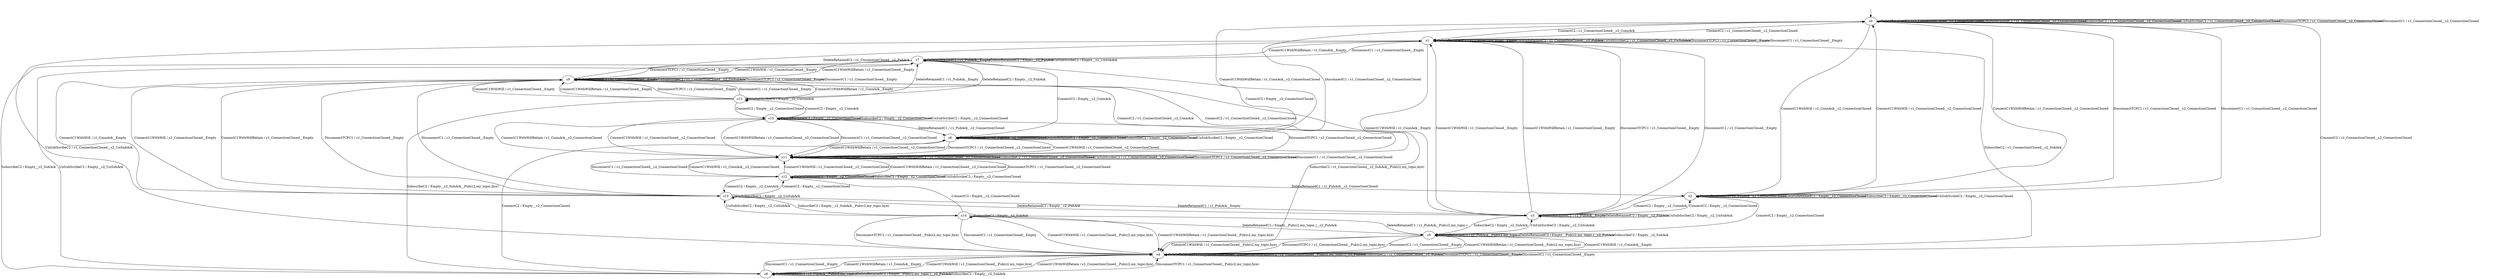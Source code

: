 digraph h4 {
s0 [label="s0"];
s1 [label="s1"];
s2 [label="s2"];
s3 [label="s3"];
s4 [label="s4"];
s5 [label="s5"];
s6 [label="s6"];
s7 [label="s7"];
s8 [label="s8"];
s9 [label="s9"];
s10 [label="s10"];
s11 [label="s11"];
s12 [label="s12"];
s13 [label="s13"];
s14 [label="s14"];
s15 [label="s15"];
s0 -> s1 [label="ConnectC2 / c1_ConnectionClosed__c2_ConnAck"];
s0 -> s2 [label="ConnectC1WithWill / c1_ConnAck__c2_ConnectionClosed"];
s0 -> s6 [label="ConnectC1WithWillRetain / c1_ConnAck__c2_ConnectionClosed"];
s0 -> s0 [label="DeleteRetainedC1 / c1_ConnectionClosed__c2_ConnectionClosed"];
s0 -> s0 [label="DeleteRetainedC2 / c1_ConnectionClosed__c2_ConnectionClosed"];
s0 -> s0 [label="SubscribeC2 / c1_ConnectionClosed__c2_ConnectionClosed"];
s0 -> s0 [label="UnSubScribeC2 / c1_ConnectionClosed__c2_ConnectionClosed"];
s0 -> s0 [label="DisconnectTCPC1 / c1_ConnectionClosed__c2_ConnectionClosed"];
s0 -> s0 [label="DisconnectC1 / c1_ConnectionClosed__c2_ConnectionClosed"];
s1 -> s0 [label="ConnectC2 / c1_ConnectionClosed__c2_ConnectionClosed"];
s1 -> s3 [label="ConnectC1WithWill / c1_ConnAck__Empty"];
s1 -> s7 [label="ConnectC1WithWillRetain / c1_ConnAck__Empty"];
s1 -> s1 [label="DeleteRetainedC1 / c1_ConnectionClosed__Empty"];
s1 -> s1 [label="DeleteRetainedC2 / c1_ConnectionClosed__c2_PubAck"];
s1 -> s4 [label="SubscribeC2 / c1_ConnectionClosed__c2_SubAck"];
s1 -> s1 [label="UnSubScribeC2 / c1_ConnectionClosed__c2_UnSubAck"];
s1 -> s1 [label="DisconnectTCPC1 / c1_ConnectionClosed__Empty"];
s1 -> s1 [label="DisconnectC1 / c1_ConnectionClosed__Empty"];
s2 -> s3 [label="ConnectC2 / Empty__c2_ConnAck"];
s2 -> s0 [label="ConnectC1WithWill / c1_ConnectionClosed__c2_ConnectionClosed"];
s2 -> s0 [label="ConnectC1WithWillRetain / c1_ConnectionClosed__c2_ConnectionClosed"];
s2 -> s2 [label="DeleteRetainedC1 / c1_PubAck__c2_ConnectionClosed"];
s2 -> s2 [label="DeleteRetainedC2 / Empty__c2_ConnectionClosed"];
s2 -> s2 [label="SubscribeC2 / Empty__c2_ConnectionClosed"];
s2 -> s2 [label="UnSubScribeC2 / Empty__c2_ConnectionClosed"];
s2 -> s0 [label="DisconnectTCPC1 / c1_ConnectionClosed__c2_ConnectionClosed"];
s2 -> s0 [label="DisconnectC1 / c1_ConnectionClosed__c2_ConnectionClosed"];
s3 -> s2 [label="ConnectC2 / Empty__c2_ConnectionClosed"];
s3 -> s1 [label="ConnectC1WithWill / c1_ConnectionClosed__Empty"];
s3 -> s1 [label="ConnectC1WithWillRetain / c1_ConnectionClosed__Empty"];
s3 -> s3 [label="DeleteRetainedC1 / c1_PubAck__Empty"];
s3 -> s3 [label="DeleteRetainedC2 / Empty__c2_PubAck"];
s3 -> s5 [label="SubscribeC2 / Empty__c2_SubAck"];
s3 -> s3 [label="UnSubScribeC2 / Empty__c2_UnSubAck"];
s3 -> s1 [label="DisconnectTCPC1 / c1_ConnectionClosed__Empty"];
s3 -> s1 [label="DisconnectC1 / c1_ConnectionClosed__Empty"];
s4 -> s0 [label="ConnectC2 / c1_ConnectionClosed__c2_ConnectionClosed"];
s4 -> s5 [label="ConnectC1WithWill / c1_ConnAck__Empty"];
s4 -> s8 [label="ConnectC1WithWillRetain / c1_ConnAck__Empty"];
s4 -> s4 [label="DeleteRetainedC1 / c1_ConnectionClosed__Empty"];
s4 -> s4 [label="DeleteRetainedC2 / c1_ConnectionClosed__Pub(c2,my_topic,)__c2_PubAck"];
s4 -> s4 [label="SubscribeC2 / c1_ConnectionClosed__c2_SubAck"];
s4 -> s1 [label="UnSubScribeC2 / c1_ConnectionClosed__c2_UnSubAck"];
s4 -> s4 [label="DisconnectTCPC1 / c1_ConnectionClosed__Empty"];
s4 -> s4 [label="DisconnectC1 / c1_ConnectionClosed__Empty"];
s5 -> s2 [label="ConnectC2 / Empty__c2_ConnectionClosed"];
s5 -> s4 [label="ConnectC1WithWill / c1_ConnectionClosed__Pub(c2,my_topic,bye)"];
s5 -> s4 [label="ConnectC1WithWillRetain / c1_ConnectionClosed__Pub(c2,my_topic,bye)"];
s5 -> s5 [label="DeleteRetainedC1 / c1_PubAck__Pub(c2,my_topic,)"];
s5 -> s5 [label="DeleteRetainedC2 / Empty__Pub(c2,my_topic,)__c2_PubAck"];
s5 -> s5 [label="SubscribeC2 / Empty__c2_SubAck"];
s5 -> s3 [label="UnSubScribeC2 / Empty__c2_UnSubAck"];
s5 -> s4 [label="DisconnectTCPC1 / c1_ConnectionClosed__Pub(c2,my_topic,bye)"];
s5 -> s4 [label="DisconnectC1 / c1_ConnectionClosed__Empty"];
s6 -> s7 [label="ConnectC2 / Empty__c2_ConnAck"];
s6 -> s11 [label="ConnectC1WithWill / c1_ConnectionClosed__c2_ConnectionClosed"];
s6 -> s11 [label="ConnectC1WithWillRetain / c1_ConnectionClosed__c2_ConnectionClosed"];
s6 -> s6 [label="DeleteRetainedC1 / c1_PubAck__c2_ConnectionClosed"];
s6 -> s6 [label="DeleteRetainedC2 / Empty__c2_ConnectionClosed"];
s6 -> s6 [label="SubscribeC2 / Empty__c2_ConnectionClosed"];
s6 -> s6 [label="UnSubScribeC2 / Empty__c2_ConnectionClosed"];
s6 -> s11 [label="DisconnectTCPC1 / c1_ConnectionClosed__c2_ConnectionClosed"];
s6 -> s0 [label="DisconnectC1 / c1_ConnectionClosed__c2_ConnectionClosed"];
s7 -> s6 [label="ConnectC2 / Empty__c2_ConnectionClosed"];
s7 -> s9 [label="ConnectC1WithWill / c1_ConnectionClosed__Empty"];
s7 -> s9 [label="ConnectC1WithWillRetain / c1_ConnectionClosed__Empty"];
s7 -> s7 [label="DeleteRetainedC1 / c1_PubAck__Empty"];
s7 -> s7 [label="DeleteRetainedC2 / Empty__c2_PubAck"];
s7 -> s8 [label="SubscribeC2 / Empty__c2_SubAck"];
s7 -> s7 [label="UnSubScribeC2 / Empty__c2_UnSubAck"];
s7 -> s9 [label="DisconnectTCPC1 / c1_ConnectionClosed__Empty"];
s7 -> s1 [label="DisconnectC1 / c1_ConnectionClosed__Empty"];
s8 -> s6 [label="ConnectC2 / Empty__c2_ConnectionClosed"];
s8 -> s4 [label="ConnectC1WithWill / c1_ConnectionClosed__Pub(c2,my_topic,bye)"];
s8 -> s4 [label="ConnectC1WithWillRetain / c1_ConnectionClosed__Pub(c2,my_topic,bye)"];
s8 -> s8 [label="DeleteRetainedC1 / c1_PubAck__Pub(c2,my_topic,)"];
s8 -> s8 [label="DeleteRetainedC2 / Empty__Pub(c2,my_topic,)__c2_PubAck"];
s8 -> s8 [label="SubscribeC2 / Empty__c2_SubAck"];
s8 -> s7 [label="UnSubScribeC2 / Empty__c2_UnSubAck"];
s8 -> s4 [label="DisconnectTCPC1 / c1_ConnectionClosed__Pub(c2,my_topic,bye)"];
s8 -> s4 [label="DisconnectC1 / c1_ConnectionClosed__Empty"];
s9 -> s11 [label="ConnectC2 / c1_ConnectionClosed__c2_ConnectionClosed"];
s9 -> s10 [label="ConnectC1WithWill / c1_ConnAck__Empty"];
s9 -> s13 [label="ConnectC1WithWillRetain / c1_ConnAck__Empty"];
s9 -> s9 [label="DeleteRetainedC1 / c1_ConnectionClosed__Empty"];
s9 -> s1 [label="DeleteRetainedC2 / c1_ConnectionClosed__c2_PubAck"];
s9 -> s4 [label="SubscribeC2 / c1_ConnectionClosed__c2_SubAck__Pub(c2,my_topic,bye)"];
s9 -> s9 [label="UnSubScribeC2 / c1_ConnectionClosed__c2_UnSubAck"];
s9 -> s9 [label="DisconnectTCPC1 / c1_ConnectionClosed__Empty"];
s9 -> s9 [label="DisconnectC1 / c1_ConnectionClosed__Empty"];
s10 -> s12 [label="ConnectC2 / Empty__c2_ConnectionClosed"];
s10 -> s9 [label="ConnectC1WithWill / c1_ConnectionClosed__Empty"];
s10 -> s9 [label="ConnectC1WithWillRetain / c1_ConnectionClosed__Empty"];
s10 -> s3 [label="DeleteRetainedC1 / c1_PubAck__Empty"];
s10 -> s3 [label="DeleteRetainedC2 / Empty__c2_PubAck"];
s10 -> s14 [label="SubscribeC2 / Empty__c2_SubAck__Pub(c2,my_topic,bye)"];
s10 -> s10 [label="UnSubScribeC2 / Empty__c2_UnSubAck"];
s10 -> s9 [label="DisconnectTCPC1 / c1_ConnectionClosed__Empty"];
s10 -> s9 [label="DisconnectC1 / c1_ConnectionClosed__Empty"];
s11 -> s9 [label="ConnectC2 / c1_ConnectionClosed__c2_ConnAck"];
s11 -> s12 [label="ConnectC1WithWill / c1_ConnAck__c2_ConnectionClosed"];
s11 -> s15 [label="ConnectC1WithWillRetain / c1_ConnAck__c2_ConnectionClosed"];
s11 -> s11 [label="DeleteRetainedC1 / c1_ConnectionClosed__c2_ConnectionClosed"];
s11 -> s11 [label="DeleteRetainedC2 / c1_ConnectionClosed__c2_ConnectionClosed"];
s11 -> s11 [label="SubscribeC2 / c1_ConnectionClosed__c2_ConnectionClosed"];
s11 -> s11 [label="UnSubScribeC2 / c1_ConnectionClosed__c2_ConnectionClosed"];
s11 -> s11 [label="DisconnectTCPC1 / c1_ConnectionClosed__c2_ConnectionClosed"];
s11 -> s11 [label="DisconnectC1 / c1_ConnectionClosed__c2_ConnectionClosed"];
s12 -> s10 [label="ConnectC2 / Empty__c2_ConnAck"];
s12 -> s11 [label="ConnectC1WithWill / c1_ConnectionClosed__c2_ConnectionClosed"];
s12 -> s11 [label="ConnectC1WithWillRetain / c1_ConnectionClosed__c2_ConnectionClosed"];
s12 -> s2 [label="DeleteRetainedC1 / c1_PubAck__c2_ConnectionClosed"];
s12 -> s12 [label="DeleteRetainedC2 / Empty__c2_ConnectionClosed"];
s12 -> s12 [label="SubscribeC2 / Empty__c2_ConnectionClosed"];
s12 -> s12 [label="UnSubScribeC2 / Empty__c2_ConnectionClosed"];
s12 -> s11 [label="DisconnectTCPC1 / c1_ConnectionClosed__c2_ConnectionClosed"];
s12 -> s11 [label="DisconnectC1 / c1_ConnectionClosed__c2_ConnectionClosed"];
s13 -> s15 [label="ConnectC2 / Empty__c2_ConnectionClosed"];
s13 -> s9 [label="ConnectC1WithWill / c1_ConnectionClosed__Empty"];
s13 -> s9 [label="ConnectC1WithWillRetain / c1_ConnectionClosed__Empty"];
s13 -> s7 [label="DeleteRetainedC1 / c1_PubAck__Empty"];
s13 -> s7 [label="DeleteRetainedC2 / Empty__c2_PubAck"];
s13 -> s8 [label="SubscribeC2 / Empty__c2_SubAck__Pub(c2,my_topic,bye)"];
s13 -> s13 [label="UnSubScribeC2 / Empty__c2_UnSubAck"];
s13 -> s9 [label="DisconnectTCPC1 / c1_ConnectionClosed__Empty"];
s13 -> s9 [label="DisconnectC1 / c1_ConnectionClosed__Empty"];
s14 -> s12 [label="ConnectC2 / Empty__c2_ConnectionClosed"];
s14 -> s4 [label="ConnectC1WithWill / c1_ConnectionClosed__Pub(c2,my_topic,bye)"];
s14 -> s4 [label="ConnectC1WithWillRetain / c1_ConnectionClosed__Pub(c2,my_topic,bye)"];
s14 -> s5 [label="DeleteRetainedC1 / c1_PubAck__Pub(c2,my_topic,)"];
s14 -> s5 [label="DeleteRetainedC2 / Empty__Pub(c2,my_topic,)__c2_PubAck"];
s14 -> s14 [label="SubscribeC2 / Empty__c2_SubAck"];
s14 -> s10 [label="UnSubScribeC2 / Empty__c2_UnSubAck"];
s14 -> s4 [label="DisconnectTCPC1 / c1_ConnectionClosed__Pub(c2,my_topic,bye)"];
s14 -> s4 [label="DisconnectC1 / c1_ConnectionClosed__Empty"];
s15 -> s13 [label="ConnectC2 / Empty__c2_ConnAck"];
s15 -> s11 [label="ConnectC1WithWill / c1_ConnectionClosed__c2_ConnectionClosed"];
s15 -> s11 [label="ConnectC1WithWillRetain / c1_ConnectionClosed__c2_ConnectionClosed"];
s15 -> s6 [label="DeleteRetainedC1 / c1_PubAck__c2_ConnectionClosed"];
s15 -> s15 [label="DeleteRetainedC2 / Empty__c2_ConnectionClosed"];
s15 -> s15 [label="SubscribeC2 / Empty__c2_ConnectionClosed"];
s15 -> s15 [label="UnSubScribeC2 / Empty__c2_ConnectionClosed"];
s15 -> s11 [label="DisconnectTCPC1 / c1_ConnectionClosed__c2_ConnectionClosed"];
s15 -> s11 [label="DisconnectC1 / c1_ConnectionClosed__c2_ConnectionClosed"];
__start0 [shape=none, label=""];
__start0 -> s0 [label=""];
}
